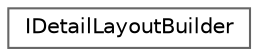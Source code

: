digraph "Graphical Class Hierarchy"
{
 // INTERACTIVE_SVG=YES
 // LATEX_PDF_SIZE
  bgcolor="transparent";
  edge [fontname=Helvetica,fontsize=10,labelfontname=Helvetica,labelfontsize=10];
  node [fontname=Helvetica,fontsize=10,shape=box,height=0.2,width=0.4];
  rankdir="LR";
  Node0 [id="Node000000",label="IDetailLayoutBuilder",height=0.2,width=0.4,color="grey40", fillcolor="white", style="filled",URL="$d7/de5/classIDetailLayoutBuilder.html",tooltip="The builder for laying custom details."];
}
